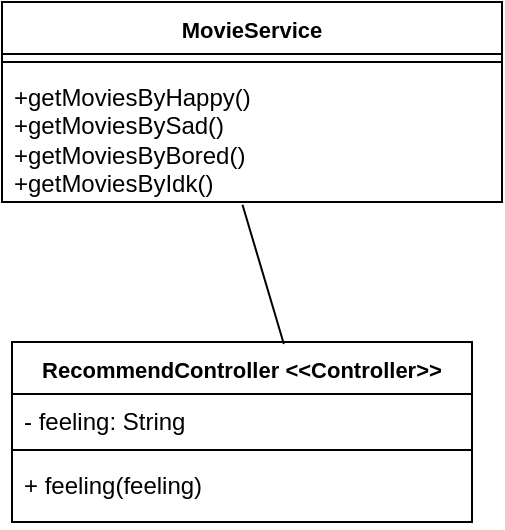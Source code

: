 <mxfile version="24.5.1" type="device">
  <diagram name="Page-1" id="jQfFuTelA9-RSAM7OBAm">
    <mxGraphModel dx="353" dy="502" grid="1" gridSize="10" guides="1" tooltips="1" connect="1" arrows="1" fold="1" page="1" pageScale="1" pageWidth="850" pageHeight="1100" math="0" shadow="0">
      <root>
        <mxCell id="0" />
        <mxCell id="1" parent="0" />
        <mxCell id="PWMRe2JEmXaNFQfpVe5K-1" value="&lt;font style=&quot;font-size: 11px;&quot;&gt;RecommendController&amp;nbsp;&lt;/font&gt;&lt;span style=&quot;font-size: 11px; background-color: initial;&quot;&gt;&amp;lt;&amp;lt;Controller&amp;gt;&amp;gt;&lt;/span&gt;" style="swimlane;fontStyle=1;align=center;verticalAlign=top;childLayout=stackLayout;horizontal=1;startSize=26;horizontalStack=0;resizeParent=1;resizeParentMax=0;resizeLast=0;collapsible=1;marginBottom=0;whiteSpace=wrap;html=1;" vertex="1" parent="1">
          <mxGeometry x="270" y="260" width="230" height="90" as="geometry" />
        </mxCell>
        <mxCell id="PWMRe2JEmXaNFQfpVe5K-2" value="- feeling: String" style="text;strokeColor=none;fillColor=none;align=left;verticalAlign=top;spacingLeft=4;spacingRight=4;overflow=hidden;rotatable=0;points=[[0,0.5],[1,0.5]];portConstraint=eastwest;whiteSpace=wrap;html=1;" vertex="1" parent="PWMRe2JEmXaNFQfpVe5K-1">
          <mxGeometry y="26" width="230" height="24" as="geometry" />
        </mxCell>
        <mxCell id="PWMRe2JEmXaNFQfpVe5K-3" value="" style="line;strokeWidth=1;fillColor=none;align=left;verticalAlign=middle;spacingTop=-1;spacingLeft=3;spacingRight=3;rotatable=0;labelPosition=right;points=[];portConstraint=eastwest;strokeColor=inherit;" vertex="1" parent="PWMRe2JEmXaNFQfpVe5K-1">
          <mxGeometry y="50" width="230" height="8" as="geometry" />
        </mxCell>
        <mxCell id="PWMRe2JEmXaNFQfpVe5K-4" value="+ feeling(feeling)" style="text;strokeColor=none;fillColor=none;align=left;verticalAlign=top;spacingLeft=4;spacingRight=4;overflow=hidden;rotatable=0;points=[[0,0.5],[1,0.5]];portConstraint=eastwest;whiteSpace=wrap;html=1;" vertex="1" parent="PWMRe2JEmXaNFQfpVe5K-1">
          <mxGeometry y="58" width="230" height="32" as="geometry" />
        </mxCell>
        <mxCell id="PWMRe2JEmXaNFQfpVe5K-5" value="&lt;span style=&quot;font-size: 11px;&quot;&gt;MovieService&lt;/span&gt;" style="swimlane;fontStyle=1;align=center;verticalAlign=top;childLayout=stackLayout;horizontal=1;startSize=26;horizontalStack=0;resizeParent=1;resizeParentMax=0;resizeLast=0;collapsible=1;marginBottom=0;whiteSpace=wrap;html=1;" vertex="1" parent="1">
          <mxGeometry x="265" y="90" width="250" height="100" as="geometry" />
        </mxCell>
        <mxCell id="PWMRe2JEmXaNFQfpVe5K-7" value="" style="line;strokeWidth=1;fillColor=none;align=left;verticalAlign=middle;spacingTop=-1;spacingLeft=3;spacingRight=3;rotatable=0;labelPosition=right;points=[];portConstraint=eastwest;strokeColor=inherit;" vertex="1" parent="PWMRe2JEmXaNFQfpVe5K-5">
          <mxGeometry y="26" width="250" height="8" as="geometry" />
        </mxCell>
        <mxCell id="PWMRe2JEmXaNFQfpVe5K-8" value="+getMoviesByHappy()&lt;div&gt;+getMoviesBySad()&lt;br&gt;&lt;/div&gt;&lt;div&gt;+&lt;span style=&quot;background-color: initial;&quot;&gt;getMoviesByBored()&lt;/span&gt;&lt;/div&gt;&lt;div&gt;+getMoviesByIdk()&lt;span style=&quot;background-color: initial;&quot;&gt;&lt;br&gt;&lt;/span&gt;&lt;/div&gt;" style="text;strokeColor=none;fillColor=none;align=left;verticalAlign=top;spacingLeft=4;spacingRight=4;overflow=hidden;rotatable=0;points=[[0,0.5],[1,0.5]];portConstraint=eastwest;whiteSpace=wrap;html=1;" vertex="1" parent="PWMRe2JEmXaNFQfpVe5K-5">
          <mxGeometry y="34" width="250" height="66" as="geometry" />
        </mxCell>
        <mxCell id="PWMRe2JEmXaNFQfpVe5K-9" value="" style="endArrow=none;html=1;rounded=0;exitX=0.591;exitY=0.011;exitDx=0;exitDy=0;entryX=0.481;entryY=1.021;entryDx=0;entryDy=0;entryPerimeter=0;exitPerimeter=0;" edge="1" parent="1" source="PWMRe2JEmXaNFQfpVe5K-1" target="PWMRe2JEmXaNFQfpVe5K-8">
          <mxGeometry width="50" height="50" relative="1" as="geometry">
            <mxPoint x="450" y="240" as="sourcePoint" />
            <mxPoint x="310" y="170" as="targetPoint" />
          </mxGeometry>
        </mxCell>
      </root>
    </mxGraphModel>
  </diagram>
</mxfile>
